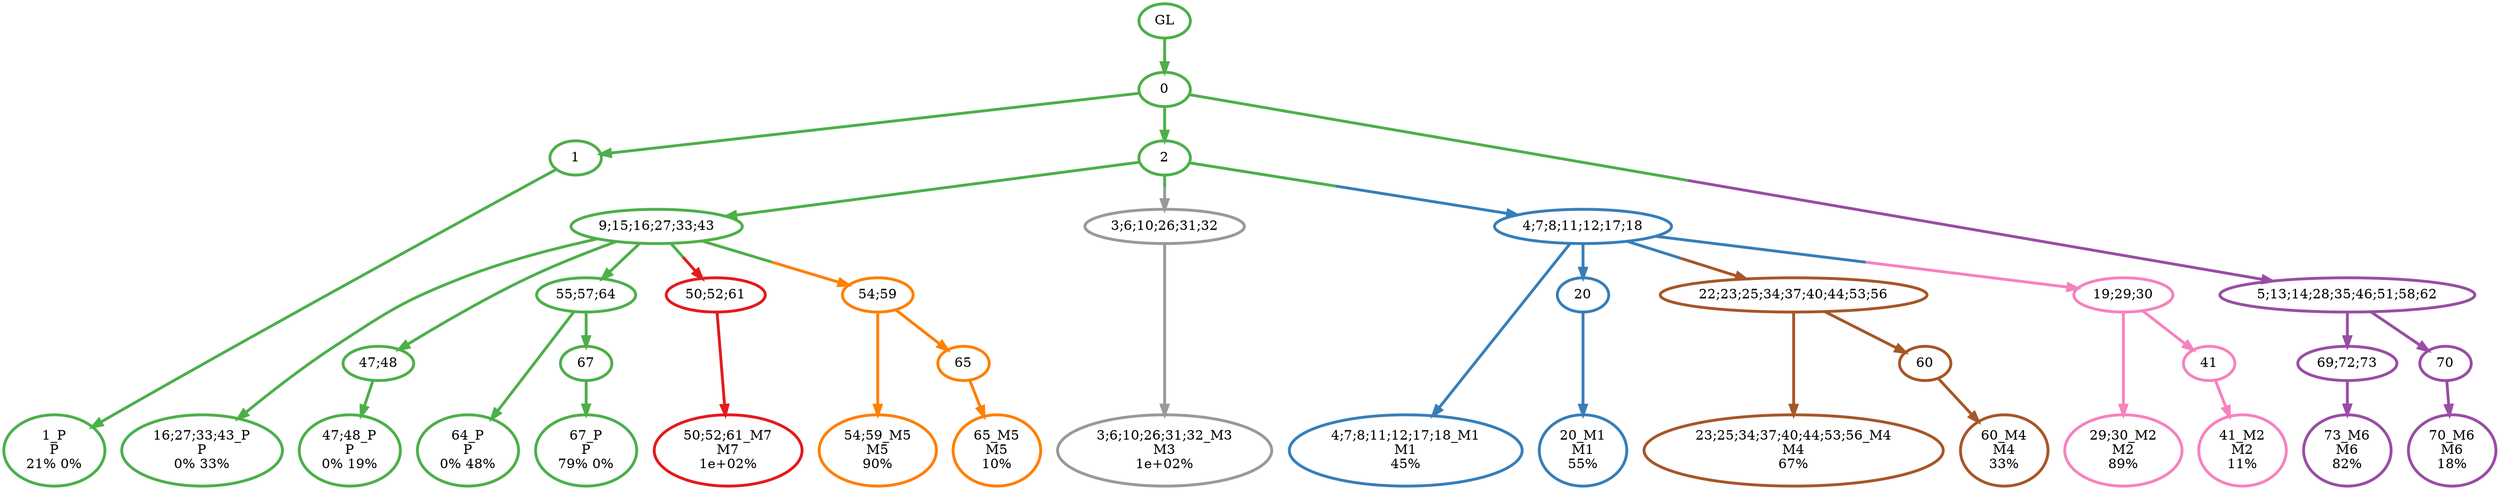 digraph T {
	{
		rank=same
		34 [penwidth=3,colorscheme=set19,color=3,label="1_P\nP\n21% 0%"]
		31 [penwidth=3,colorscheme=set19,color=3,label="16;27;33;43_P\nP\n0% 33%"]
		29 [penwidth=3,colorscheme=set19,color=3,label="47;48_P\nP\n0% 19%"]
		27 [penwidth=3,colorscheme=set19,color=3,label="64_P\nP\n0% 48%"]
		25 [penwidth=3,colorscheme=set19,color=3,label="67_P\nP\n79% 0%"]
		24 [penwidth=3,colorscheme=set19,color=2,label="4;7;8;11;12;17;18_M1\nM1\n45%"]
		22 [penwidth=3,colorscheme=set19,color=2,label="20_M1\nM1\n55%"]
		21 [penwidth=3,colorscheme=set19,color=8,label="29;30_M2\nM2\n89%"]
		19 [penwidth=3,colorscheme=set19,color=8,label="41_M2\nM2\n11%"]
		18 [penwidth=3,colorscheme=set19,color=9,label="3;6;10;26;31;32_M3\nM3\n1e+02%"]
		17 [penwidth=3,colorscheme=set19,color=7,label="23;25;34;37;40;44;53;56_M4\nM4\n67%"]
		15 [penwidth=3,colorscheme=set19,color=7,label="60_M4\nM4\n33%"]
		14 [penwidth=3,colorscheme=set19,color=5,label="54;59_M5\nM5\n90%"]
		12 [penwidth=3,colorscheme=set19,color=5,label="65_M5\nM5\n10%"]
		10 [penwidth=3,colorscheme=set19,color=4,label="73_M6\nM6\n82%"]
		8 [penwidth=3,colorscheme=set19,color=4,label="70_M6\nM6\n18%"]
		7 [penwidth=3,colorscheme=set19,color=1,label="50;52;61_M7\nM7\n1e+02%"]
	}
	37 [penwidth=3,colorscheme=set19,color=3,label="GL"]
	36 [penwidth=3,colorscheme=set19,color=3,label="0"]
	35 [penwidth=3,colorscheme=set19,color=3,label="1"]
	33 [penwidth=3,colorscheme=set19,color=3,label="2"]
	32 [penwidth=3,colorscheme=set19,color=3,label="9;15;16;27;33;43"]
	30 [penwidth=3,colorscheme=set19,color=3,label="47;48"]
	28 [penwidth=3,colorscheme=set19,color=3,label="55;57;64"]
	26 [penwidth=3,colorscheme=set19,color=3,label="67"]
	23 [penwidth=3,colorscheme=set19,color=2,label="20"]
	20 [penwidth=3,colorscheme=set19,color=8,label="41"]
	16 [penwidth=3,colorscheme=set19,color=7,label="60"]
	13 [penwidth=3,colorscheme=set19,color=5,label="65"]
	11 [penwidth=3,colorscheme=set19,color=4,label="69;72;73"]
	9 [penwidth=3,colorscheme=set19,color=4,label="70"]
	6 [penwidth=3,colorscheme=set19,color=7,label="22;23;25;34;37;40;44;53;56"]
	5 [penwidth=3,colorscheme=set19,color=8,label="19;29;30"]
	4 [penwidth=3,colorscheme=set19,color=1,label="50;52;61"]
	3 [penwidth=3,colorscheme=set19,color=4,label="5;13;14;28;35;46;51;58;62"]
	2 [penwidth=3,colorscheme=set19,color=5,label="54;59"]
	1 [penwidth=3,colorscheme=set19,color=9,label="3;6;10;26;31;32"]
	0 [penwidth=3,colorscheme=set19,color=2,label="4;7;8;11;12;17;18"]
	37 -> 36 [penwidth=3,colorscheme=set19,color=3]
	36 -> 35 [penwidth=3,colorscheme=set19,color=3]
	36 -> 33 [penwidth=3,colorscheme=set19,color=3]
	36 -> 3 [penwidth=3,colorscheme=set19,color="3;0.5:4"]
	35 -> 34 [penwidth=3,colorscheme=set19,color=3]
	33 -> 32 [penwidth=3,colorscheme=set19,color=3]
	33 -> 1 [penwidth=3,colorscheme=set19,color="3;0.5:9"]
	33 -> 0 [penwidth=3,colorscheme=set19,color="3;0.5:2"]
	32 -> 31 [penwidth=3,colorscheme=set19,color=3]
	32 -> 30 [penwidth=3,colorscheme=set19,color=3]
	32 -> 28 [penwidth=3,colorscheme=set19,color=3]
	32 -> 4 [penwidth=3,colorscheme=set19,color="3;0.5:1"]
	32 -> 2 [penwidth=3,colorscheme=set19,color="3;0.5:5"]
	30 -> 29 [penwidth=3,colorscheme=set19,color=3]
	28 -> 27 [penwidth=3,colorscheme=set19,color=3]
	28 -> 26 [penwidth=3,colorscheme=set19,color=3]
	26 -> 25 [penwidth=3,colorscheme=set19,color=3]
	23 -> 22 [penwidth=3,colorscheme=set19,color=2]
	20 -> 19 [penwidth=3,colorscheme=set19,color=8]
	16 -> 15 [penwidth=3,colorscheme=set19,color=7]
	13 -> 12 [penwidth=3,colorscheme=set19,color=5]
	11 -> 10 [penwidth=3,colorscheme=set19,color=4]
	9 -> 8 [penwidth=3,colorscheme=set19,color=4]
	6 -> 17 [penwidth=3,colorscheme=set19,color=7]
	6 -> 16 [penwidth=3,colorscheme=set19,color=7]
	5 -> 21 [penwidth=3,colorscheme=set19,color=8]
	5 -> 20 [penwidth=3,colorscheme=set19,color=8]
	4 -> 7 [penwidth=3,colorscheme=set19,color=1]
	3 -> 11 [penwidth=3,colorscheme=set19,color=4]
	3 -> 9 [penwidth=3,colorscheme=set19,color=4]
	2 -> 14 [penwidth=3,colorscheme=set19,color=5]
	2 -> 13 [penwidth=3,colorscheme=set19,color=5]
	1 -> 18 [penwidth=3,colorscheme=set19,color=9]
	0 -> 24 [penwidth=3,colorscheme=set19,color=2]
	0 -> 23 [penwidth=3,colorscheme=set19,color=2]
	0 -> 6 [penwidth=3,colorscheme=set19,color="2;0.5:7"]
	0 -> 5 [penwidth=3,colorscheme=set19,color="2;0.5:8"]
}
